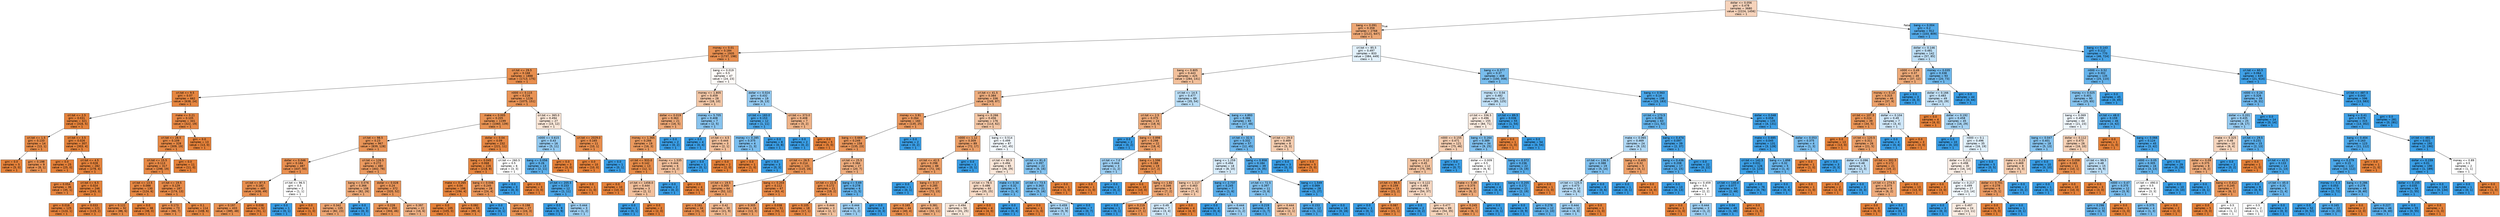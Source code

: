 digraph Tree {
node [shape=box, style="filled", color="black", fontname="helvetica"] ;
edge [fontname="helvetica"] ;
0 [label="dollar <= 0.056\ngini = 0.478\nsamples = 3680\nvalue = [2224, 1456]\nclass = 1", fillcolor="#f6d3bb"] ;
1 [label="bang <= 0.091\ngini = 0.358\nsamples = 2768\nvalue = [2121, 647]\nclass = 1", fillcolor="#eda775"] ;
0 -> 1 [labeldistance=2.5, labelangle=45, headlabel="True"] ;
2 [label="money <= 0.01\ngini = 0.184\nsamples = 1935\nvalue = [1737, 198]\nclass = 1", fillcolor="#e88f50"] ;
1 -> 2 ;
3 [label="crl.tot <= 29.5\ngini = 0.168\nsamples = 1888\nvalue = [1713, 175]\nclass = 1", fillcolor="#e88e4d"] ;
2 -> 3 ;
4 [label="crl.tot <= 9.5\ngini = 0.07\nsamples = 662\nvalue = [638, 24]\nclass = 1", fillcolor="#e68640"] ;
3 -> 4 ;
5 [label="crl.tot <= 2.5\ngini = 0.031\nsamples = 321\nvalue = [316, 5]\nclass = 1", fillcolor="#e5833c"] ;
4 -> 5 ;
6 [label="crl.tot <= 1.5\ngini = 0.133\nsamples = 14\nvalue = [13, 1]\nclass = 1", fillcolor="#e78b48"] ;
5 -> 6 ;
7 [label="gini = 0.0\nsamples = 5\nvalue = [5, 0]\nclass = 1", fillcolor="#e58139"] ;
6 -> 7 ;
8 [label="gini = 0.198\nsamples = 9\nvalue = [8, 1]\nclass = 1", fillcolor="#e89152"] ;
6 -> 8 ;
9 [label="crl.tot <= 3.5\ngini = 0.026\nsamples = 307\nvalue = [303, 4]\nclass = 1", fillcolor="#e5833c"] ;
5 -> 9 ;
10 [label="gini = 0.0\nsamples = 25\nvalue = [25, 0]\nclass = 1", fillcolor="#e58139"] ;
9 -> 10 ;
11 [label="crl.tot <= 4.5\ngini = 0.028\nsamples = 282\nvalue = [278, 4]\nclass = 1", fillcolor="#e5833c"] ;
9 -> 11 ;
12 [label="gini = 0.054\nsamples = 36\nvalue = [35, 1]\nclass = 1", fillcolor="#e6853f"] ;
11 -> 12 ;
13 [label="crl.tot <= 6.5\ngini = 0.024\nsamples = 246\nvalue = [243, 3]\nclass = 1", fillcolor="#e5833b"] ;
11 -> 13 ;
14 [label="gini = 0.016\nsamples = 125\nvalue = [124, 1]\nclass = 1", fillcolor="#e5823b"] ;
13 -> 14 ;
15 [label="gini = 0.033\nsamples = 121\nvalue = [119, 2]\nclass = 1", fillcolor="#e5833c"] ;
13 -> 15 ;
16 [label="make <= 0.21\ngini = 0.105\nsamples = 341\nvalue = [322, 19]\nclass = 1", fillcolor="#e78845"] ;
4 -> 16 ;
17 [label="crl.tot <= 28.5\ngini = 0.109\nsamples = 328\nvalue = [309, 19]\nclass = 1", fillcolor="#e78945"] ;
16 -> 17 ;
18 [label="crl.tot <= 15.5\ngini = 0.113\nsamples = 317\nvalue = [298, 19]\nclass = 1", fillcolor="#e78946"] ;
17 -> 18 ;
19 [label="crl.tot <= 13.5\ngini = 0.088\nsamples = 130\nvalue = [124, 6]\nclass = 1", fillcolor="#e68743"] ;
18 -> 19 ;
20 [label="gini = 0.122\nsamples = 92\nvalue = [86, 6]\nclass = 1", fillcolor="#e78a47"] ;
19 -> 20 ;
21 [label="gini = 0.0\nsamples = 38\nvalue = [38, 0]\nclass = 1", fillcolor="#e58139"] ;
19 -> 21 ;
22 [label="crl.tot <= 19.5\ngini = 0.129\nsamples = 187\nvalue = [174, 13]\nclass = 1", fillcolor="#e78a48"] ;
18 -> 22 ;
23 [label="gini = 0.173\nsamples = 73\nvalue = [66, 7]\nclass = 1", fillcolor="#e88e4e"] ;
22 -> 23 ;
24 [label="gini = 0.1\nsamples = 114\nvalue = [108, 6]\nclass = 1", fillcolor="#e68844"] ;
22 -> 24 ;
25 [label="gini = 0.0\nsamples = 11\nvalue = [11, 0]\nclass = 1", fillcolor="#e58139"] ;
17 -> 25 ;
26 [label="gini = 0.0\nsamples = 13\nvalue = [13, 0]\nclass = 1", fillcolor="#e58139"] ;
16 -> 26 ;
27 [label="n000 <= 0.115\ngini = 0.216\nsamples = 1226\nvalue = [1075, 151]\nclass = 1", fillcolor="#e99355"] ;
3 -> 27 ;
28 [label="make <= 0.005\ngini = 0.205\nsamples = 1199\nvalue = [1060, 139]\nclass = 1", fillcolor="#e89253"] ;
27 -> 28 ;
29 [label="crl.tot <= 98.5\ngini = 0.23\nsamples = 967\nvalue = [839, 128]\nclass = 1", fillcolor="#e99457"] ;
28 -> 29 ;
30 [label="dollar <= 0.046\ngini = 0.184\nsamples = 487\nvalue = [437, 50]\nclass = 1", fillcolor="#e88f50"] ;
29 -> 30 ;
31 [label="crl.tot <= 87.5\ngini = 0.182\nsamples = 485\nvalue = [436, 49]\nclass = 1", fillcolor="#e88f4f"] ;
30 -> 31 ;
32 [label="gini = 0.197\nsamples = 433\nvalue = [385, 48]\nclass = 1", fillcolor="#e89152"] ;
31 -> 32 ;
33 [label="gini = 0.038\nsamples = 52\nvalue = [51, 1]\nclass = 1", fillcolor="#e6833d"] ;
31 -> 33 ;
34 [label="crl.tot <= 96.5\ngini = 0.5\nsamples = 2\nvalue = [1, 1]\nclass = 1", fillcolor="#ffffff"] ;
30 -> 34 ;
35 [label="gini = 0.0\nsamples = 1\nvalue = [0, 1]\nclass = 1", fillcolor="#399de5"] ;
34 -> 35 ;
36 [label="gini = 0.0\nsamples = 1\nvalue = [1, 0]\nclass = 1", fillcolor="#e58139"] ;
34 -> 36 ;
37 [label="crl.tot <= 126.5\ngini = 0.272\nsamples = 480\nvalue = [402, 78]\nclass = 1", fillcolor="#ea995f"] ;
29 -> 37 ;
38 [label="bang <= 0.076\ngini = 0.366\nsamples = 108\nvalue = [82, 26]\nclass = 1", fillcolor="#eda978"] ;
37 -> 38 ;
39 [label="gini = 0.342\nsamples = 105\nvalue = [82, 23]\nclass = 1", fillcolor="#eca471"] ;
38 -> 39 ;
40 [label="gini = 0.0\nsamples = 3\nvalue = [0, 3]\nclass = 1", fillcolor="#399de5"] ;
38 -> 40 ;
41 [label="dollar <= 0.028\ngini = 0.24\nsamples = 372\nvalue = [320, 52]\nclass = 1", fillcolor="#e99559"] ;
37 -> 41 ;
42 [label="gini = 0.228\nsamples = 350\nvalue = [304, 46]\nclass = 1", fillcolor="#e99457"] ;
41 -> 42 ;
43 [label="gini = 0.397\nsamples = 22\nvalue = [16, 6]\nclass = 1", fillcolor="#efb083"] ;
41 -> 43 ;
44 [label="dollar <= 0.04\ngini = 0.09\nsamples = 232\nvalue = [221, 11]\nclass = 1", fillcolor="#e68743"] ;
28 -> 44 ;
45 [label="bang <= 0.045\ngini = 0.068\nsamples = 226\nvalue = [218, 8]\nclass = 1", fillcolor="#e68640"] ;
44 -> 45 ;
46 [label="make <= 0.265\ngini = 0.04\nsamples = 198\nvalue = [194, 4]\nclass = 1", fillcolor="#e6843d"] ;
45 -> 46 ;
47 [label="gini = 0.0\nsamples = 105\nvalue = [105, 0]\nclass = 1", fillcolor="#e58139"] ;
46 -> 47 ;
48 [label="gini = 0.082\nsamples = 93\nvalue = [89, 4]\nclass = 1", fillcolor="#e68742"] ;
46 -> 48 ;
49 [label="bang <= 0.046\ngini = 0.245\nsamples = 28\nvalue = [24, 4]\nclass = 1", fillcolor="#e9965a"] ;
45 -> 49 ;
50 [label="gini = 0.0\nsamples = 1\nvalue = [0, 1]\nclass = 1", fillcolor="#399de5"] ;
49 -> 50 ;
51 [label="gini = 0.198\nsamples = 27\nvalue = [24, 3]\nclass = 1", fillcolor="#e89152"] ;
49 -> 51 ;
52 [label="crl.tot <= 260.5\ngini = 0.5\nsamples = 6\nvalue = [3, 3]\nclass = 1", fillcolor="#ffffff"] ;
44 -> 52 ;
53 [label="gini = 0.0\nsamples = 3\nvalue = [0, 3]\nclass = 1", fillcolor="#399de5"] ;
52 -> 53 ;
54 [label="gini = 0.0\nsamples = 3\nvalue = [3, 0]\nclass = 1", fillcolor="#e58139"] ;
52 -> 54 ;
55 [label="crl.tot <= 365.0\ngini = 0.494\nsamples = 27\nvalue = [15, 12]\nclass = 1", fillcolor="#fae6d7"] ;
27 -> 55 ;
56 [label="n000 <= 0.615\ngini = 0.43\nsamples = 16\nvalue = [5, 11]\nclass = 1", fillcolor="#93caf1"] ;
55 -> 56 ;
57 [label="bang <= 0.056\ngini = 0.26\nsamples = 13\nvalue = [2, 11]\nclass = 1", fillcolor="#5dafea"] ;
56 -> 57 ;
58 [label="crl.tot <= 205.5\ngini = 0.153\nsamples = 12\nvalue = [1, 11]\nclass = 1", fillcolor="#4ba6e7"] ;
57 -> 58 ;
59 [label="gini = 0.0\nsamples = 9\nvalue = [0, 9]\nclass = 1", fillcolor="#399de5"] ;
58 -> 59 ;
60 [label="gini = 0.444\nsamples = 3\nvalue = [1, 2]\nclass = 1", fillcolor="#9ccef2"] ;
58 -> 60 ;
61 [label="gini = 0.0\nsamples = 1\nvalue = [1, 0]\nclass = 1", fillcolor="#e58139"] ;
57 -> 61 ;
62 [label="gini = 0.0\nsamples = 3\nvalue = [3, 0]\nclass = 1", fillcolor="#e58139"] ;
56 -> 62 ;
63 [label="crl.tot <= 2029.0\ngini = 0.165\nsamples = 11\nvalue = [10, 1]\nclass = 1", fillcolor="#e88e4d"] ;
55 -> 63 ;
64 [label="gini = 0.0\nsamples = 10\nvalue = [10, 0]\nclass = 1", fillcolor="#e58139"] ;
63 -> 64 ;
65 [label="gini = 0.0\nsamples = 1\nvalue = [0, 1]\nclass = 1", fillcolor="#399de5"] ;
63 -> 65 ;
66 [label="bang <= 0.019\ngini = 0.5\nsamples = 47\nvalue = [24, 23]\nclass = 1", fillcolor="#fefaf7"] ;
2 -> 66 ;
67 [label="money <= 1.805\ngini = 0.459\nsamples = 28\nvalue = [18, 10]\nclass = 1", fillcolor="#f3c7a7"] ;
66 -> 67 ;
68 [label="dollar <= 0.019\ngini = 0.363\nsamples = 21\nvalue = [16, 5]\nclass = 1", fillcolor="#eda877"] ;
67 -> 68 ;
69 [label="money <= 1.365\ngini = 0.266\nsamples = 19\nvalue = [16, 3]\nclass = 1", fillcolor="#ea995e"] ;
68 -> 69 ;
70 [label="crl.tot <= 933.0\ngini = 0.142\nsamples = 13\nvalue = [12, 1]\nclass = 1", fillcolor="#e78c49"] ;
69 -> 70 ;
71 [label="gini = 0.0\nsamples = 10\nvalue = [10, 0]\nclass = 1", fillcolor="#e58139"] ;
70 -> 71 ;
72 [label="crl.tot <= 1458.0\ngini = 0.444\nsamples = 3\nvalue = [2, 1]\nclass = 1", fillcolor="#f2c09c"] ;
70 -> 72 ;
73 [label="gini = 0.0\nsamples = 1\nvalue = [0, 1]\nclass = 1", fillcolor="#399de5"] ;
72 -> 73 ;
74 [label="gini = 0.0\nsamples = 2\nvalue = [2, 0]\nclass = 1", fillcolor="#e58139"] ;
72 -> 74 ;
75 [label="money <= 1.535\ngini = 0.444\nsamples = 6\nvalue = [4, 2]\nclass = 1", fillcolor="#f2c09c"] ;
69 -> 75 ;
76 [label="gini = 0.0\nsamples = 2\nvalue = [0, 2]\nclass = 1", fillcolor="#399de5"] ;
75 -> 76 ;
77 [label="gini = 0.0\nsamples = 4\nvalue = [4, 0]\nclass = 1", fillcolor="#e58139"] ;
75 -> 77 ;
78 [label="gini = 0.0\nsamples = 2\nvalue = [0, 2]\nclass = 1", fillcolor="#399de5"] ;
68 -> 78 ;
79 [label="money <= 5.705\ngini = 0.408\nsamples = 7\nvalue = [2, 5]\nclass = 1", fillcolor="#88c4ef"] ;
67 -> 79 ;
80 [label="gini = 0.0\nsamples = 4\nvalue = [0, 4]\nclass = 1", fillcolor="#399de5"] ;
79 -> 80 ;
81 [label="crl.tot <= 4.5\ngini = 0.444\nsamples = 3\nvalue = [2, 1]\nclass = 1", fillcolor="#f2c09c"] ;
79 -> 81 ;
82 [label="gini = 0.0\nsamples = 1\nvalue = [0, 1]\nclass = 1", fillcolor="#399de5"] ;
81 -> 82 ;
83 [label="gini = 0.0\nsamples = 2\nvalue = [2, 0]\nclass = 1", fillcolor="#e58139"] ;
81 -> 83 ;
84 [label="dollar <= 0.024\ngini = 0.432\nsamples = 19\nvalue = [6, 13]\nclass = 1", fillcolor="#94caf1"] ;
66 -> 84 ;
85 [label="crl.tot <= 183.0\ngini = 0.153\nsamples = 12\nvalue = [1, 11]\nclass = 1", fillcolor="#4ba6e7"] ;
84 -> 85 ;
86 [label="money <= 0.285\ngini = 0.375\nsamples = 4\nvalue = [1, 3]\nclass = 1", fillcolor="#7bbeee"] ;
85 -> 86 ;
87 [label="gini = 0.0\nsamples = 1\nvalue = [1, 0]\nclass = 1", fillcolor="#e58139"] ;
86 -> 87 ;
88 [label="gini = 0.0\nsamples = 3\nvalue = [0, 3]\nclass = 1", fillcolor="#399de5"] ;
86 -> 88 ;
89 [label="gini = 0.0\nsamples = 8\nvalue = [0, 8]\nclass = 1", fillcolor="#399de5"] ;
85 -> 89 ;
90 [label="crl.tot <= 373.0\ngini = 0.408\nsamples = 7\nvalue = [5, 2]\nclass = 1", fillcolor="#efb388"] ;
84 -> 90 ;
91 [label="gini = 0.0\nsamples = 2\nvalue = [0, 2]\nclass = 1", fillcolor="#399de5"] ;
90 -> 91 ;
92 [label="gini = 0.0\nsamples = 5\nvalue = [5, 0]\nclass = 1", fillcolor="#e58139"] ;
90 -> 92 ;
93 [label="crl.tot <= 85.5\ngini = 0.497\nsamples = 833\nvalue = [384, 449]\nclass = 1", fillcolor="#e2f1fb"] ;
1 -> 93 ;
94 [label="bang <= 0.805\ngini = 0.443\nsamples = 425\nvalue = [284, 141]\nclass = 1", fillcolor="#f2c09b"] ;
93 -> 94 ;
95 [label="crl.tot <= 41.5\ngini = 0.384\nsamples = 336\nvalue = [249, 87]\nclass = 1", fillcolor="#eead7e"] ;
94 -> 95 ;
96 [label="money <= 3.91\ngini = 0.264\nsamples = 160\nvalue = [135, 25]\nclass = 1", fillcolor="#ea985e"] ;
95 -> 96 ;
97 [label="bang <= 0.669\ngini = 0.249\nsamples = 158\nvalue = [135, 23]\nclass = 1", fillcolor="#e9965b"] ;
96 -> 97 ;
98 [label="crl.tot <= 26.5\ngini = 0.214\nsamples = 131\nvalue = [115, 16]\nclass = 1", fillcolor="#e99355"] ;
97 -> 98 ;
99 [label="crl.tot <= 19.5\ngini = 0.305\nsamples = 64\nvalue = [52, 12]\nclass = 1", fillcolor="#eb9e67"] ;
98 -> 99 ;
100 [label="gini = 0.161\nsamples = 34\nvalue = [31, 3]\nclass = 1", fillcolor="#e88d4c"] ;
99 -> 100 ;
101 [label="gini = 0.42\nsamples = 30\nvalue = [21, 9]\nclass = 1", fillcolor="#f0b78e"] ;
99 -> 101 ;
102 [label="bang <= 0.203\ngini = 0.112\nsamples = 67\nvalue = [63, 4]\nclass = 1", fillcolor="#e78946"] ;
98 -> 102 ;
103 [label="gini = 0.305\nsamples = 16\nvalue = [13, 3]\nclass = 1", fillcolor="#eb9e67"] ;
102 -> 103 ;
104 [label="gini = 0.038\nsamples = 51\nvalue = [50, 1]\nclass = 1", fillcolor="#e6843d"] ;
102 -> 104 ;
105 [label="crl.tot <= 25.5\ngini = 0.384\nsamples = 27\nvalue = [20, 7]\nclass = 1", fillcolor="#eead7e"] ;
97 -> 105 ;
106 [label="crl.tot <= 22.5\ngini = 0.172\nsamples = 21\nvalue = [19, 2]\nclass = 1", fillcolor="#e88e4e"] ;
105 -> 106 ;
107 [label="gini = 0.105\nsamples = 18\nvalue = [17, 1]\nclass = 1", fillcolor="#e78845"] ;
106 -> 107 ;
108 [label="gini = 0.444\nsamples = 3\nvalue = [2, 1]\nclass = 1", fillcolor="#f2c09c"] ;
106 -> 108 ;
109 [label="bang <= 0.69\ngini = 0.278\nsamples = 6\nvalue = [1, 5]\nclass = 1", fillcolor="#61b1ea"] ;
105 -> 109 ;
110 [label="gini = 0.444\nsamples = 3\nvalue = [1, 2]\nclass = 1", fillcolor="#9ccef2"] ;
109 -> 110 ;
111 [label="gini = 0.0\nsamples = 3\nvalue = [0, 3]\nclass = 1", fillcolor="#399de5"] ;
109 -> 111 ;
112 [label="gini = 0.0\nsamples = 2\nvalue = [0, 2]\nclass = 1", fillcolor="#399de5"] ;
96 -> 112 ;
113 [label="bang <= 0.266\ngini = 0.456\nsamples = 176\nvalue = [114, 62]\nclass = 1", fillcolor="#f3c6a5"] ;
95 -> 113 ;
114 [label="n000 <= 1.12\ngini = 0.309\nsamples = 89\nvalue = [72, 17]\nclass = 1", fillcolor="#eb9f68"] ;
113 -> 114 ;
115 [label="crl.tot <= 42.5\ngini = 0.298\nsamples = 88\nvalue = [72, 16]\nclass = 1", fillcolor="#eb9d65"] ;
114 -> 115 ;
116 [label="gini = 0.0\nsamples = 1\nvalue = [0, 1]\nclass = 1", fillcolor="#399de5"] ;
115 -> 116 ;
117 [label="bang <= 0.17\ngini = 0.285\nsamples = 87\nvalue = [72, 15]\nclass = 1", fillcolor="#ea9b62"] ;
115 -> 117 ;
118 [label="gini = 0.165\nsamples = 44\nvalue = [40, 4]\nclass = 1", fillcolor="#e88e4d"] ;
117 -> 118 ;
119 [label="gini = 0.381\nsamples = 43\nvalue = [32, 11]\nclass = 1", fillcolor="#eeac7d"] ;
117 -> 119 ;
120 [label="gini = 0.0\nsamples = 1\nvalue = [0, 1]\nclass = 1", fillcolor="#399de5"] ;
114 -> 120 ;
121 [label="bang <= 0.514\ngini = 0.499\nsamples = 87\nvalue = [42, 45]\nclass = 1", fillcolor="#f2f8fd"] ;
113 -> 121 ;
122 [label="crl.tot <= 80.5\ngini = 0.494\nsamples = 65\nvalue = [36, 29]\nclass = 1", fillcolor="#fae7d9"] ;
121 -> 122 ;
123 [label="crl.tot <= 78.5\ngini = 0.486\nsamples = 60\nvalue = [35, 25]\nclass = 1", fillcolor="#f8dbc6"] ;
122 -> 123 ;
124 [label="gini = 0.494\nsamples = 56\nvalue = [31, 25]\nclass = 1", fillcolor="#fae7d9"] ;
123 -> 124 ;
125 [label="gini = 0.0\nsamples = 4\nvalue = [4, 0]\nclass = 1", fillcolor="#e58139"] ;
123 -> 125 ;
126 [label="make <= 0.34\ngini = 0.32\nsamples = 5\nvalue = [1, 4]\nclass = 1", fillcolor="#6ab6ec"] ;
122 -> 126 ;
127 [label="gini = 0.0\nsamples = 4\nvalue = [0, 4]\nclass = 1", fillcolor="#399de5"] ;
126 -> 127 ;
128 [label="gini = 0.0\nsamples = 1\nvalue = [1, 0]\nclass = 1", fillcolor="#e58139"] ;
126 -> 128 ;
129 [label="crl.tot <= 81.0\ngini = 0.397\nsamples = 22\nvalue = [6, 16]\nclass = 1", fillcolor="#83c2ef"] ;
121 -> 129 ;
130 [label="crl.tot <= 73.5\ngini = 0.363\nsamples = 21\nvalue = [5, 16]\nclass = 1", fillcolor="#77bced"] ;
129 -> 130 ;
131 [label="gini = 0.459\nsamples = 14\nvalue = [5, 9]\nclass = 1", fillcolor="#a7d3f3"] ;
130 -> 131 ;
132 [label="gini = 0.0\nsamples = 7\nvalue = [0, 7]\nclass = 1", fillcolor="#399de5"] ;
130 -> 132 ;
133 [label="gini = 0.0\nsamples = 1\nvalue = [1, 0]\nclass = 1", fillcolor="#e58139"] ;
129 -> 133 ;
134 [label="crl.tot <= 14.5\ngini = 0.477\nsamples = 89\nvalue = [35, 54]\nclass = 1", fillcolor="#b9ddf6"] ;
94 -> 134 ;
135 [label="crl.tot <= 2.5\ngini = 0.375\nsamples = 24\nvalue = [18, 6]\nclass = 1", fillcolor="#eeab7b"] ;
134 -> 135 ;
136 [label="gini = 0.0\nsamples = 2\nvalue = [0, 2]\nclass = 1", fillcolor="#399de5"] ;
135 -> 136 ;
137 [label="bang <= 0.898\ngini = 0.298\nsamples = 22\nvalue = [18, 4]\nclass = 1", fillcolor="#eb9d65"] ;
135 -> 137 ;
138 [label="crl.tot <= 7.0\ngini = 0.444\nsamples = 3\nvalue = [1, 2]\nclass = 1", fillcolor="#9ccef2"] ;
137 -> 138 ;
139 [label="gini = 0.0\nsamples = 1\nvalue = [1, 0]\nclass = 1", fillcolor="#e58139"] ;
138 -> 139 ;
140 [label="gini = 0.0\nsamples = 2\nvalue = [0, 2]\nclass = 1", fillcolor="#399de5"] ;
138 -> 140 ;
141 [label="bang <= 1.596\ngini = 0.188\nsamples = 19\nvalue = [17, 2]\nclass = 1", fillcolor="#e89050"] ;
137 -> 141 ;
142 [label="gini = 0.0\nsamples = 10\nvalue = [10, 0]\nclass = 1", fillcolor="#e58139"] ;
141 -> 142 ;
143 [label="bang <= 1.82\ngini = 0.346\nsamples = 9\nvalue = [7, 2]\nclass = 1", fillcolor="#eca572"] ;
141 -> 143 ;
144 [label="gini = 0.0\nsamples = 1\nvalue = [0, 1]\nclass = 1", fillcolor="#399de5"] ;
143 -> 144 ;
145 [label="gini = 0.219\nsamples = 8\nvalue = [7, 1]\nclass = 1", fillcolor="#e99355"] ;
143 -> 145 ;
146 [label="bang <= 4.893\ngini = 0.386\nsamples = 65\nvalue = [17, 48]\nclass = 1", fillcolor="#7fc0ee"] ;
134 -> 146 ;
147 [label="crl.tot <= 32.5\ngini = 0.332\nsamples = 57\nvalue = [12, 45]\nclass = 1", fillcolor="#6eb7ec"] ;
146 -> 147 ;
148 [label="bang <= 1.259\ngini = 0.494\nsamples = 18\nvalue = [8, 10]\nclass = 1", fillcolor="#d7ebfa"] ;
147 -> 148 ;
149 [label="bang <= 1.117\ngini = 0.463\nsamples = 11\nvalue = [7, 4]\nclass = 1", fillcolor="#f4c9aa"] ;
148 -> 149 ;
150 [label="gini = 0.49\nsamples = 7\nvalue = [3, 4]\nclass = 1", fillcolor="#cee6f8"] ;
149 -> 150 ;
151 [label="gini = 0.0\nsamples = 4\nvalue = [4, 0]\nclass = 1", fillcolor="#e58139"] ;
149 -> 151 ;
152 [label="bang <= 2.737\ngini = 0.245\nsamples = 7\nvalue = [1, 6]\nclass = 1", fillcolor="#5aade9"] ;
148 -> 152 ;
153 [label="gini = 0.0\nsamples = 4\nvalue = [0, 4]\nclass = 1", fillcolor="#399de5"] ;
152 -> 153 ;
154 [label="gini = 0.444\nsamples = 3\nvalue = [1, 2]\nclass = 1", fillcolor="#9ccef2"] ;
152 -> 154 ;
155 [label="bang <= 0.958\ngini = 0.184\nsamples = 39\nvalue = [4, 35]\nclass = 1", fillcolor="#50a8e8"] ;
147 -> 155 ;
156 [label="crl.tot <= 72.5\ngini = 0.397\nsamples = 11\nvalue = [3, 8]\nclass = 1", fillcolor="#83c2ef"] ;
155 -> 156 ;
157 [label="gini = 0.219\nsamples = 8\nvalue = [1, 7]\nclass = 1", fillcolor="#55abe9"] ;
156 -> 157 ;
158 [label="gini = 0.444\nsamples = 3\nvalue = [2, 1]\nclass = 1", fillcolor="#f2c09c"] ;
156 -> 158 ;
159 [label="bang <= 1.549\ngini = 0.069\nsamples = 28\nvalue = [1, 27]\nclass = 1", fillcolor="#40a1e6"] ;
155 -> 159 ;
160 [label="gini = 0.153\nsamples = 12\nvalue = [1, 11]\nclass = 1", fillcolor="#4ba6e7"] ;
159 -> 160 ;
161 [label="gini = 0.0\nsamples = 16\nvalue = [0, 16]\nclass = 1", fillcolor="#399de5"] ;
159 -> 161 ;
162 [label="crl.tot <= 29.0\ngini = 0.469\nsamples = 8\nvalue = [5, 3]\nclass = 1", fillcolor="#f5cdb0"] ;
146 -> 162 ;
163 [label="gini = 0.0\nsamples = 3\nvalue = [0, 3]\nclass = 1", fillcolor="#399de5"] ;
162 -> 163 ;
164 [label="gini = 0.0\nsamples = 5\nvalue = [5, 0]\nclass = 1", fillcolor="#e58139"] ;
162 -> 164 ;
165 [label="bang <= 0.377\ngini = 0.37\nsamples = 408\nvalue = [100, 308]\nclass = 1", fillcolor="#79bded"] ;
93 -> 165 ;
166 [label="money <= 0.04\ngini = 0.482\nsamples = 210\nvalue = [85, 125]\nclass = 1", fillcolor="#c0e0f7"] ;
165 -> 166 ;
167 [label="crl.tot <= 336.5\ngini = 0.496\nsamples = 155\nvalue = [84, 71]\nclass = 1", fillcolor="#fbebe0"] ;
166 -> 167 ;
168 [label="n000 <= 0.155\ngini = 0.471\nsamples = 121\nvalue = [75, 46]\nclass = 1", fillcolor="#f5ceb2"] ;
167 -> 168 ;
169 [label="bang <= 0.12\ngini = 0.45\nsamples = 114\nvalue = [75, 39]\nclass = 1", fillcolor="#f3c3a0"] ;
168 -> 169 ;
170 [label="crl.tot <= 86.5\ngini = 0.159\nsamples = 23\nvalue = [21, 2]\nclass = 1", fillcolor="#e78d4c"] ;
169 -> 170 ;
171 [label="gini = 0.0\nsamples = 1\nvalue = [0, 1]\nclass = 1", fillcolor="#399de5"] ;
170 -> 171 ;
172 [label="gini = 0.087\nsamples = 22\nvalue = [21, 1]\nclass = 1", fillcolor="#e68742"] ;
170 -> 172 ;
173 [label="bang <= 0.122\ngini = 0.483\nsamples = 91\nvalue = [54, 37]\nclass = 1", fillcolor="#f7d7c1"] ;
169 -> 173 ;
174 [label="gini = 0.0\nsamples = 2\nvalue = [0, 2]\nclass = 1", fillcolor="#399de5"] ;
173 -> 174 ;
175 [label="gini = 0.477\nsamples = 89\nvalue = [54, 35]\nclass = 1", fillcolor="#f6d3b9"] ;
173 -> 175 ;
176 [label="gini = 0.0\nsamples = 7\nvalue = [0, 7]\nclass = 1", fillcolor="#399de5"] ;
168 -> 176 ;
177 [label="bang <= 0.164\ngini = 0.389\nsamples = 34\nvalue = [9, 25]\nclass = 1", fillcolor="#80c0ee"] ;
167 -> 177 ;
178 [label="dollar <= 0.009\ngini = 0.5\nsamples = 12\nvalue = [6, 6]\nclass = 1", fillcolor="#ffffff"] ;
177 -> 178 ;
179 [label="make <= 0.49\ngini = 0.375\nsamples = 8\nvalue = [6, 2]\nclass = 1", fillcolor="#eeab7b"] ;
178 -> 179 ;
180 [label="gini = 0.245\nsamples = 7\nvalue = [6, 1]\nclass = 1", fillcolor="#e9965a"] ;
179 -> 180 ;
181 [label="gini = 0.0\nsamples = 1\nvalue = [0, 1]\nclass = 1", fillcolor="#399de5"] ;
179 -> 181 ;
182 [label="gini = 0.0\nsamples = 4\nvalue = [0, 4]\nclass = 1", fillcolor="#399de5"] ;
178 -> 182 ;
183 [label="bang <= 0.372\ngini = 0.236\nsamples = 22\nvalue = [3, 19]\nclass = 1", fillcolor="#58ace9"] ;
177 -> 183 ;
184 [label="bang <= 0.205\ngini = 0.172\nsamples = 21\nvalue = [2, 19]\nclass = 1", fillcolor="#4ea7e8"] ;
183 -> 184 ;
185 [label="gini = 0.0\nsamples = 9\nvalue = [0, 9]\nclass = 1", fillcolor="#399de5"] ;
184 -> 185 ;
186 [label="gini = 0.278\nsamples = 12\nvalue = [2, 10]\nclass = 1", fillcolor="#61b1ea"] ;
184 -> 186 ;
187 [label="gini = 0.0\nsamples = 1\nvalue = [1, 0]\nclass = 1", fillcolor="#e58139"] ;
183 -> 187 ;
188 [label="crl.tot <= 89.5\ngini = 0.036\nsamples = 55\nvalue = [1, 54]\nclass = 1", fillcolor="#3d9fe5"] ;
166 -> 188 ;
189 [label="gini = 0.0\nsamples = 1\nvalue = [1, 0]\nclass = 1", fillcolor="#e58139"] ;
188 -> 189 ;
190 [label="gini = 0.0\nsamples = 54\nvalue = [0, 54]\nclass = 1", fillcolor="#399de5"] ;
188 -> 190 ;
191 [label="bang <= 0.563\ngini = 0.14\nsamples = 198\nvalue = [15, 183]\nclass = 1", fillcolor="#49a5e7"] ;
165 -> 191 ;
192 [label="crl.tot <= 173.5\ngini = 0.288\nsamples = 63\nvalue = [11, 52]\nclass = 1", fillcolor="#63b2ea"] ;
191 -> 192 ;
193 [label="make <= 0.065\ngini = 0.469\nsamples = 24\nvalue = [9, 15]\nclass = 1", fillcolor="#b0d8f5"] ;
192 -> 193 ;
194 [label="crl.tot <= 136.5\ngini = 0.388\nsamples = 19\nvalue = [5, 14]\nclass = 1", fillcolor="#80c0ee"] ;
193 -> 194 ;
195 [label="crl.tot <= 125.5\ngini = 0.473\nsamples = 13\nvalue = [5, 8]\nclass = 1", fillcolor="#b5daf5"] ;
194 -> 195 ;
196 [label="gini = 0.444\nsamples = 12\nvalue = [4, 8]\nclass = 1", fillcolor="#9ccef2"] ;
195 -> 196 ;
197 [label="gini = 0.0\nsamples = 1\nvalue = [1, 0]\nclass = 1", fillcolor="#e58139"] ;
195 -> 197 ;
198 [label="gini = 0.0\nsamples = 6\nvalue = [0, 6]\nclass = 1", fillcolor="#399de5"] ;
194 -> 198 ;
199 [label="bang <= 0.405\ngini = 0.32\nsamples = 5\nvalue = [4, 1]\nclass = 1", fillcolor="#eca06a"] ;
193 -> 199 ;
200 [label="gini = 0.0\nsamples = 1\nvalue = [0, 1]\nclass = 1", fillcolor="#399de5"] ;
199 -> 200 ;
201 [label="gini = 0.0\nsamples = 4\nvalue = [4, 0]\nclass = 1", fillcolor="#e58139"] ;
199 -> 201 ;
202 [label="bang <= 0.474\ngini = 0.097\nsamples = 39\nvalue = [2, 37]\nclass = 1", fillcolor="#44a2e6"] ;
192 -> 202 ;
203 [label="bang <= 0.436\ngini = 0.208\nsamples = 17\nvalue = [2, 15]\nclass = 1", fillcolor="#53aae8"] ;
202 -> 203 ;
204 [label="gini = 0.0\nsamples = 13\nvalue = [0, 13]\nclass = 1", fillcolor="#399de5"] ;
203 -> 204 ;
205 [label="bang <= 0.459\ngini = 0.5\nsamples = 4\nvalue = [2, 2]\nclass = 1", fillcolor="#ffffff"] ;
203 -> 205 ;
206 [label="gini = 0.0\nsamples = 1\nvalue = [1, 0]\nclass = 1", fillcolor="#e58139"] ;
205 -> 206 ;
207 [label="gini = 0.444\nsamples = 3\nvalue = [1, 2]\nclass = 1", fillcolor="#9ccef2"] ;
205 -> 207 ;
208 [label="gini = 0.0\nsamples = 22\nvalue = [0, 22]\nclass = 1", fillcolor="#399de5"] ;
202 -> 208 ;
209 [label="dollar <= 0.048\ngini = 0.058\nsamples = 135\nvalue = [4, 131]\nclass = 1", fillcolor="#3fa0e6"] ;
191 -> 209 ;
210 [label="make <= 0.685\ngini = 0.045\nsamples = 131\nvalue = [3, 128]\nclass = 1", fillcolor="#3e9fe6"] ;
209 -> 210 ;
211 [label="crl.tot <= 142.5\ngini = 0.031\nsamples = 126\nvalue = [2, 124]\nclass = 1", fillcolor="#3c9fe5"] ;
210 -> 211 ;
212 [label="crl.tot <= 140.0\ngini = 0.077\nsamples = 50\nvalue = [2, 48]\nclass = 1", fillcolor="#41a1e6"] ;
211 -> 212 ;
213 [label="gini = 0.04\nsamples = 49\nvalue = [1, 48]\nclass = 1", fillcolor="#3d9fe6"] ;
212 -> 213 ;
214 [label="gini = 0.0\nsamples = 1\nvalue = [1, 0]\nclass = 1", fillcolor="#e58139"] ;
212 -> 214 ;
215 [label="gini = 0.0\nsamples = 76\nvalue = [0, 76]\nclass = 1", fillcolor="#399de5"] ;
211 -> 215 ;
216 [label="bang <= 1.898\ngini = 0.32\nsamples = 5\nvalue = [1, 4]\nclass = 1", fillcolor="#6ab6ec"] ;
210 -> 216 ;
217 [label="gini = 0.0\nsamples = 4\nvalue = [0, 4]\nclass = 1", fillcolor="#399de5"] ;
216 -> 217 ;
218 [label="gini = 0.0\nsamples = 1\nvalue = [1, 0]\nclass = 1", fillcolor="#e58139"] ;
216 -> 218 ;
219 [label="dollar <= 0.053\ngini = 0.375\nsamples = 4\nvalue = [1, 3]\nclass = 1", fillcolor="#7bbeee"] ;
209 -> 219 ;
220 [label="gini = 0.0\nsamples = 1\nvalue = [1, 0]\nclass = 1", fillcolor="#e58139"] ;
219 -> 220 ;
221 [label="gini = 0.0\nsamples = 3\nvalue = [0, 3]\nclass = 1", fillcolor="#399de5"] ;
219 -> 221 ;
222 [label="bang <= 0.004\ngini = 0.2\nsamples = 912\nvalue = [103, 809]\nclass = 1", fillcolor="#52a9e8"] ;
0 -> 222 [labeldistance=2.5, labelangle=-45, headlabel="False"] ;
223 [label="dollar <= 0.146\ngini = 0.481\nsamples = 142\nvalue = [57, 85]\nclass = 1", fillcolor="#bedff6"] ;
222 -> 223 ;
224 [label="n000 <= 0.49\ngini = 0.37\nsamples = 49\nvalue = [37, 12]\nclass = 1", fillcolor="#edaa79"] ;
223 -> 224 ;
225 [label="money <= 0.13\ngini = 0.315\nsamples = 46\nvalue = [37, 9]\nclass = 1", fillcolor="#eba069"] ;
224 -> 225 ;
226 [label="crl.tot <= 107.5\ngini = 0.224\nsamples = 39\nvalue = [34, 5]\nclass = 1", fillcolor="#e99456"] ;
225 -> 226 ;
227 [label="gini = 0.0\nsamples = 13\nvalue = [13, 0]\nclass = 1", fillcolor="#e58139"] ;
226 -> 227 ;
228 [label="crl.tot <= 120.5\ngini = 0.311\nsamples = 26\nvalue = [21, 5]\nclass = 1", fillcolor="#eb9f68"] ;
226 -> 228 ;
229 [label="dollar <= 0.096\ngini = 0.48\nsamples = 5\nvalue = [2, 3]\nclass = 1", fillcolor="#bddef6"] ;
228 -> 229 ;
230 [label="gini = 0.0\nsamples = 2\nvalue = [2, 0]\nclass = 1", fillcolor="#e58139"] ;
229 -> 230 ;
231 [label="gini = 0.0\nsamples = 3\nvalue = [0, 3]\nclass = 1", fillcolor="#399de5"] ;
229 -> 231 ;
232 [label="crl.tot <= 302.5\ngini = 0.172\nsamples = 21\nvalue = [19, 2]\nclass = 1", fillcolor="#e88e4e"] ;
228 -> 232 ;
233 [label="crl.tot <= 274.5\ngini = 0.375\nsamples = 8\nvalue = [6, 2]\nclass = 1", fillcolor="#eeab7b"] ;
232 -> 233 ;
234 [label="gini = 0.0\nsamples = 6\nvalue = [6, 0]\nclass = 1", fillcolor="#e58139"] ;
233 -> 234 ;
235 [label="gini = 0.0\nsamples = 2\nvalue = [0, 2]\nclass = 1", fillcolor="#399de5"] ;
233 -> 235 ;
236 [label="gini = 0.0\nsamples = 13\nvalue = [13, 0]\nclass = 1", fillcolor="#e58139"] ;
232 -> 236 ;
237 [label="dollar <= 0.104\ngini = 0.49\nsamples = 7\nvalue = [3, 4]\nclass = 1", fillcolor="#cee6f8"] ;
225 -> 237 ;
238 [label="gini = 0.0\nsamples = 4\nvalue = [0, 4]\nclass = 1", fillcolor="#399de5"] ;
237 -> 238 ;
239 [label="gini = 0.0\nsamples = 3\nvalue = [3, 0]\nclass = 1", fillcolor="#e58139"] ;
237 -> 239 ;
240 [label="gini = 0.0\nsamples = 3\nvalue = [0, 3]\nclass = 1", fillcolor="#399de5"] ;
224 -> 240 ;
241 [label="money <= 0.035\ngini = 0.338\nsamples = 93\nvalue = [20, 73]\nclass = 1", fillcolor="#6fb8ec"] ;
223 -> 241 ;
242 [label="dollar <= 0.166\ngini = 0.483\nsamples = 49\nvalue = [20, 29]\nclass = 1", fillcolor="#c2e1f7"] ;
241 -> 242 ;
243 [label="gini = 0.0\nsamples = 4\nvalue = [4, 0]\nclass = 1", fillcolor="#e58139"] ;
242 -> 243 ;
244 [label="dollar <= 0.192\ngini = 0.458\nsamples = 45\nvalue = [16, 29]\nclass = 1", fillcolor="#a6d3f3"] ;
242 -> 244 ;
245 [label="gini = 0.0\nsamples = 10\nvalue = [0, 10]\nclass = 1", fillcolor="#399de5"] ;
244 -> 245 ;
246 [label="n000 <= 0.1\ngini = 0.496\nsamples = 35\nvalue = [16, 19]\nclass = 1", fillcolor="#e0f0fb"] ;
244 -> 246 ;
247 [label="dollar <= 0.211\ngini = 0.498\nsamples = 30\nvalue = [16, 14]\nclass = 1", fillcolor="#fcefe6"] ;
246 -> 247 ;
248 [label="gini = 0.0\nsamples = 3\nvalue = [3, 0]\nclass = 1", fillcolor="#e58139"] ;
247 -> 248 ;
249 [label="dollar <= 0.217\ngini = 0.499\nsamples = 27\nvalue = [13, 14]\nclass = 1", fillcolor="#f1f8fd"] ;
247 -> 249 ;
250 [label="gini = 0.0\nsamples = 3\nvalue = [0, 3]\nclass = 1", fillcolor="#399de5"] ;
249 -> 250 ;
251 [label="gini = 0.497\nsamples = 24\nvalue = [13, 11]\nclass = 1", fillcolor="#fbece1"] ;
249 -> 251 ;
252 [label="gini = 0.0\nsamples = 5\nvalue = [0, 5]\nclass = 1", fillcolor="#399de5"] ;
246 -> 252 ;
253 [label="gini = 0.0\nsamples = 44\nvalue = [0, 44]\nclass = 1", fillcolor="#399de5"] ;
241 -> 253 ;
254 [label="bang <= 0.143\ngini = 0.112\nsamples = 770\nvalue = [46, 724]\nclass = 1", fillcolor="#46a3e7"] ;
222 -> 254 ;
255 [label="n000 <= 0.52\ngini = 0.302\nsamples = 135\nvalue = [25, 110]\nclass = 1", fillcolor="#66b3eb"] ;
254 -> 255 ;
256 [label="money <= 0.025\ngini = 0.401\nsamples = 90\nvalue = [25, 65]\nclass = 1", fillcolor="#85c3ef"] ;
255 -> 256 ;
257 [label="bang <= 0.069\ngini = 0.499\nsamples = 44\nvalue = [21, 23]\nclass = 1", fillcolor="#eef6fd"] ;
256 -> 257 ;
258 [label="bang <= 0.047\ngini = 0.401\nsamples = 18\nvalue = [5, 13]\nclass = 1", fillcolor="#85c3ef"] ;
257 -> 258 ;
259 [label="make <= 0.23\ngini = 0.469\nsamples = 8\nvalue = [5, 3]\nclass = 1", fillcolor="#f5cdb0"] ;
258 -> 259 ;
260 [label="dollar <= 0.701\ngini = 0.278\nsamples = 6\nvalue = [5, 1]\nclass = 1", fillcolor="#ea9a61"] ;
259 -> 260 ;
261 [label="gini = 0.0\nsamples = 5\nvalue = [5, 0]\nclass = 1", fillcolor="#e58139"] ;
260 -> 261 ;
262 [label="gini = 0.0\nsamples = 1\nvalue = [0, 1]\nclass = 1", fillcolor="#399de5"] ;
260 -> 262 ;
263 [label="gini = 0.0\nsamples = 2\nvalue = [0, 2]\nclass = 1", fillcolor="#399de5"] ;
259 -> 263 ;
264 [label="gini = 0.0\nsamples = 10\nvalue = [0, 10]\nclass = 1", fillcolor="#399de5"] ;
258 -> 264 ;
265 [label="dollar <= 0.112\ngini = 0.473\nsamples = 26\nvalue = [16, 10]\nclass = 1", fillcolor="#f5d0b5"] ;
257 -> 265 ;
266 [label="dollar <= 0.058\ngini = 0.165\nsamples = 11\nvalue = [10, 1]\nclass = 1", fillcolor="#e88e4d"] ;
265 -> 266 ;
267 [label="gini = 0.0\nsamples = 1\nvalue = [0, 1]\nclass = 1", fillcolor="#399de5"] ;
266 -> 267 ;
268 [label="gini = 0.0\nsamples = 10\nvalue = [10, 0]\nclass = 1", fillcolor="#e58139"] ;
266 -> 268 ;
269 [label="crl.tot <= 99.5\ngini = 0.48\nsamples = 15\nvalue = [6, 9]\nclass = 1", fillcolor="#bddef6"] ;
265 -> 269 ;
270 [label="gini = 0.0\nsamples = 3\nvalue = [3, 0]\nclass = 1", fillcolor="#e58139"] ;
269 -> 270 ;
271 [label="n000 <= 0.47\ngini = 0.375\nsamples = 12\nvalue = [3, 9]\nclass = 1", fillcolor="#7bbeee"] ;
269 -> 271 ;
272 [label="gini = 0.298\nsamples = 11\nvalue = [2, 9]\nclass = 1", fillcolor="#65b3eb"] ;
271 -> 272 ;
273 [label="gini = 0.0\nsamples = 1\nvalue = [1, 0]\nclass = 1", fillcolor="#e58139"] ;
271 -> 273 ;
274 [label="crl.tot <= 48.0\ngini = 0.159\nsamples = 46\nvalue = [4, 42]\nclass = 1", fillcolor="#4ca6e7"] ;
256 -> 274 ;
275 [label="gini = 0.0\nsamples = 1\nvalue = [1, 0]\nclass = 1", fillcolor="#e58139"] ;
274 -> 275 ;
276 [label="bang <= 0.066\ngini = 0.124\nsamples = 45\nvalue = [3, 42]\nclass = 1", fillcolor="#47a4e7"] ;
274 -> 276 ;
277 [label="n000 <= 0.05\ngini = 0.305\nsamples = 16\nvalue = [3, 13]\nclass = 1", fillcolor="#67b4eb"] ;
276 -> 277 ;
278 [label="crl.tot <= 490.0\ngini = 0.5\nsamples = 6\nvalue = [3, 3]\nclass = 1", fillcolor="#ffffff"] ;
277 -> 278 ;
279 [label="gini = 0.375\nsamples = 4\nvalue = [1, 3]\nclass = 1", fillcolor="#7bbeee"] ;
278 -> 279 ;
280 [label="gini = 0.0\nsamples = 2\nvalue = [2, 0]\nclass = 1", fillcolor="#e58139"] ;
278 -> 280 ;
281 [label="gini = 0.0\nsamples = 10\nvalue = [0, 10]\nclass = 1", fillcolor="#399de5"] ;
277 -> 281 ;
282 [label="gini = 0.0\nsamples = 29\nvalue = [0, 29]\nclass = 1", fillcolor="#399de5"] ;
276 -> 282 ;
283 [label="gini = 0.0\nsamples = 45\nvalue = [0, 45]\nclass = 1", fillcolor="#399de5"] ;
255 -> 283 ;
284 [label="crl.tot <= 60.5\ngini = 0.064\nsamples = 635\nvalue = [21, 614]\nclass = 1", fillcolor="#40a0e6"] ;
254 -> 284 ;
285 [label="n000 <= 0.24\ngini = 0.326\nsamples = 39\nvalue = [8, 31]\nclass = 1", fillcolor="#6cb6ec"] ;
284 -> 285 ;
286 [label="dollar <= 0.201\ngini = 0.435\nsamples = 25\nvalue = [8, 17]\nclass = 1", fillcolor="#96cbf1"] ;
285 -> 286 ;
287 [label="make <= 0.325\ngini = 0.48\nsamples = 10\nvalue = [6, 4]\nclass = 1", fillcolor="#f6d5bd"] ;
286 -> 287 ;
288 [label="dollar <= 0.09\ngini = 0.375\nsamples = 8\nvalue = [6, 2]\nclass = 1", fillcolor="#eeab7b"] ;
287 -> 288 ;
289 [label="gini = 0.0\nsamples = 1\nvalue = [0, 1]\nclass = 1", fillcolor="#399de5"] ;
288 -> 289 ;
290 [label="bang <= 0.412\ngini = 0.245\nsamples = 7\nvalue = [6, 1]\nclass = 1", fillcolor="#e9965a"] ;
288 -> 290 ;
291 [label="gini = 0.0\nsamples = 5\nvalue = [5, 0]\nclass = 1", fillcolor="#e58139"] ;
290 -> 291 ;
292 [label="gini = 0.5\nsamples = 2\nvalue = [1, 1]\nclass = 1", fillcolor="#ffffff"] ;
290 -> 292 ;
293 [label="gini = 0.0\nsamples = 2\nvalue = [0, 2]\nclass = 1", fillcolor="#399de5"] ;
287 -> 293 ;
294 [label="crl.tot <= 29.5\ngini = 0.231\nsamples = 15\nvalue = [2, 13]\nclass = 1", fillcolor="#57ace9"] ;
286 -> 294 ;
295 [label="gini = 0.0\nsamples = 1\nvalue = [1, 0]\nclass = 1", fillcolor="#e58139"] ;
294 -> 295 ;
296 [label="crl.tot <= 42.5\ngini = 0.133\nsamples = 14\nvalue = [1, 13]\nclass = 1", fillcolor="#48a5e7"] ;
294 -> 296 ;
297 [label="gini = 0.0\nsamples = 9\nvalue = [0, 9]\nclass = 1", fillcolor="#399de5"] ;
296 -> 297 ;
298 [label="crl.tot <= 45.0\ngini = 0.32\nsamples = 5\nvalue = [1, 4]\nclass = 1", fillcolor="#6ab6ec"] ;
296 -> 298 ;
299 [label="gini = 0.5\nsamples = 2\nvalue = [1, 1]\nclass = 1", fillcolor="#ffffff"] ;
298 -> 299 ;
300 [label="gini = 0.0\nsamples = 3\nvalue = [0, 3]\nclass = 1", fillcolor="#399de5"] ;
298 -> 300 ;
301 [label="gini = 0.0\nsamples = 14\nvalue = [0, 14]\nclass = 1", fillcolor="#399de5"] ;
285 -> 301 ;
302 [label="crl.tot <= 487.5\ngini = 0.043\nsamples = 596\nvalue = [13, 583]\nclass = 1", fillcolor="#3d9fe6"] ;
284 -> 302 ;
303 [label="bang <= 0.41\ngini = 0.079\nsamples = 315\nvalue = [13, 302]\nclass = 1", fillcolor="#42a1e6"] ;
302 -> 303 ;
304 [label="bang <= 0.404\ngini = 0.163\nsamples = 123\nvalue = [11, 112]\nclass = 1", fillcolor="#4ca7e8"] ;
303 -> 304 ;
305 [label="bang <= 0.279\ngini = 0.15\nsamples = 122\nvalue = [10, 112]\nclass = 1", fillcolor="#4ba6e7"] ;
304 -> 305 ;
306 [label="money <= 0.3\ngini = 0.053\nsamples = 74\nvalue = [2, 72]\nclass = 1", fillcolor="#3ea0e6"] ;
305 -> 306 ;
307 [label="gini = 0.0\nsamples = 52\nvalue = [0, 52]\nclass = 1", fillcolor="#399de5"] ;
306 -> 307 ;
308 [label="gini = 0.165\nsamples = 22\nvalue = [2, 20]\nclass = 1", fillcolor="#4da7e8"] ;
306 -> 308 ;
309 [label="bang <= 0.286\ngini = 0.278\nsamples = 48\nvalue = [8, 40]\nclass = 1", fillcolor="#61b1ea"] ;
305 -> 309 ;
310 [label="gini = 0.0\nsamples = 2\nvalue = [2, 0]\nclass = 1", fillcolor="#e58139"] ;
309 -> 310 ;
311 [label="gini = 0.227\nsamples = 46\nvalue = [6, 40]\nclass = 1", fillcolor="#57ace9"] ;
309 -> 311 ;
312 [label="gini = 0.0\nsamples = 1\nvalue = [1, 0]\nclass = 1", fillcolor="#e58139"] ;
304 -> 312 ;
313 [label="crl.tot <= 481.0\ngini = 0.021\nsamples = 192\nvalue = [2, 190]\nclass = 1", fillcolor="#3b9ee5"] ;
303 -> 313 ;
314 [label="dollar <= 0.159\ngini = 0.01\nsamples = 190\nvalue = [1, 189]\nclass = 1", fillcolor="#3a9ee5"] ;
313 -> 314 ;
315 [label="dollar <= 0.155\ngini = 0.035\nsamples = 56\nvalue = [1, 55]\nclass = 1", fillcolor="#3d9fe5"] ;
314 -> 315 ;
316 [label="gini = 0.0\nsamples = 55\nvalue = [0, 55]\nclass = 1", fillcolor="#399de5"] ;
315 -> 316 ;
317 [label="gini = 0.0\nsamples = 1\nvalue = [1, 0]\nclass = 1", fillcolor="#e58139"] ;
315 -> 317 ;
318 [label="gini = 0.0\nsamples = 134\nvalue = [0, 134]\nclass = 1", fillcolor="#399de5"] ;
314 -> 318 ;
319 [label="money <= 0.89\ngini = 0.5\nsamples = 2\nvalue = [1, 1]\nclass = 1", fillcolor="#ffffff"] ;
313 -> 319 ;
320 [label="gini = 0.0\nsamples = 1\nvalue = [0, 1]\nclass = 1", fillcolor="#399de5"] ;
319 -> 320 ;
321 [label="gini = 0.0\nsamples = 1\nvalue = [1, 0]\nclass = 1", fillcolor="#e58139"] ;
319 -> 321 ;
322 [label="gini = 0.0\nsamples = 281\nvalue = [0, 281]\nclass = 1", fillcolor="#399de5"] ;
302 -> 322 ;
}